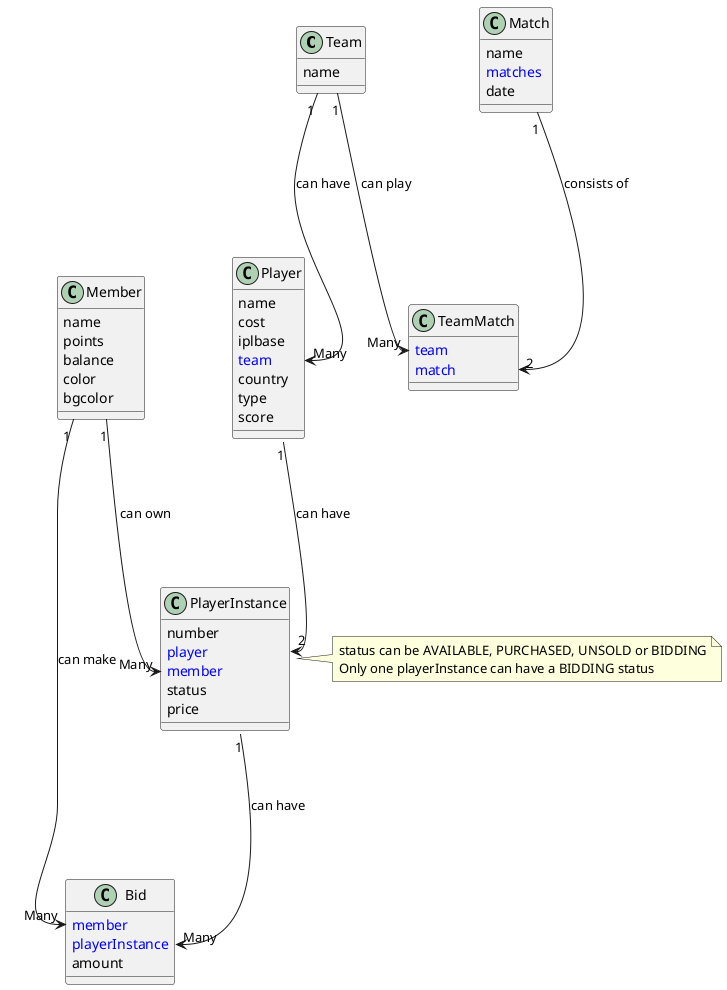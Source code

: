 @startuml
!define primary_key(x) <b><u>x</u></b>
!define foreign_key(x) <color:blue>x</color>
class Team {
    name
}

class Match {
    name
    foreign_key(matches)
    date
}

class TeamMatch {
    foreign_key(team)
    foreign_key(match)
}

class Player {
    name
    cost
    iplbase
    foreign_key(team)
    country
    type
    score
}

class Member {
    name
    points
    balance
    color
    bgcolor
}


class PlayerInstance {
    number
    foreign_key(player)
    foreign_key(member)
    status
    price
}
note right
    status can be AVAILABLE, PURCHASED, UNSOLD or BIDDING
    Only one playerInstance can have a BIDDING status
end note


class Bid {
    foreign_key(member)
    foreign_key(playerInstance)
    amount
}

Player "1" ---> "2" PlayerInstance::player : can have
Member "1" ---> "Many" PlayerInstance::member : can own
Member "1" ---> "Many" Bid::member: can make
PlayerInstance "1" ---> "Many" Bid::playerInstance : can have
Team "1" ---> "Many" Player::team : can have
Match "1" ---> "2" TeamMatch::match : consists of
Team "1" ---> "Many" TeamMatch::team : can play

@enduml